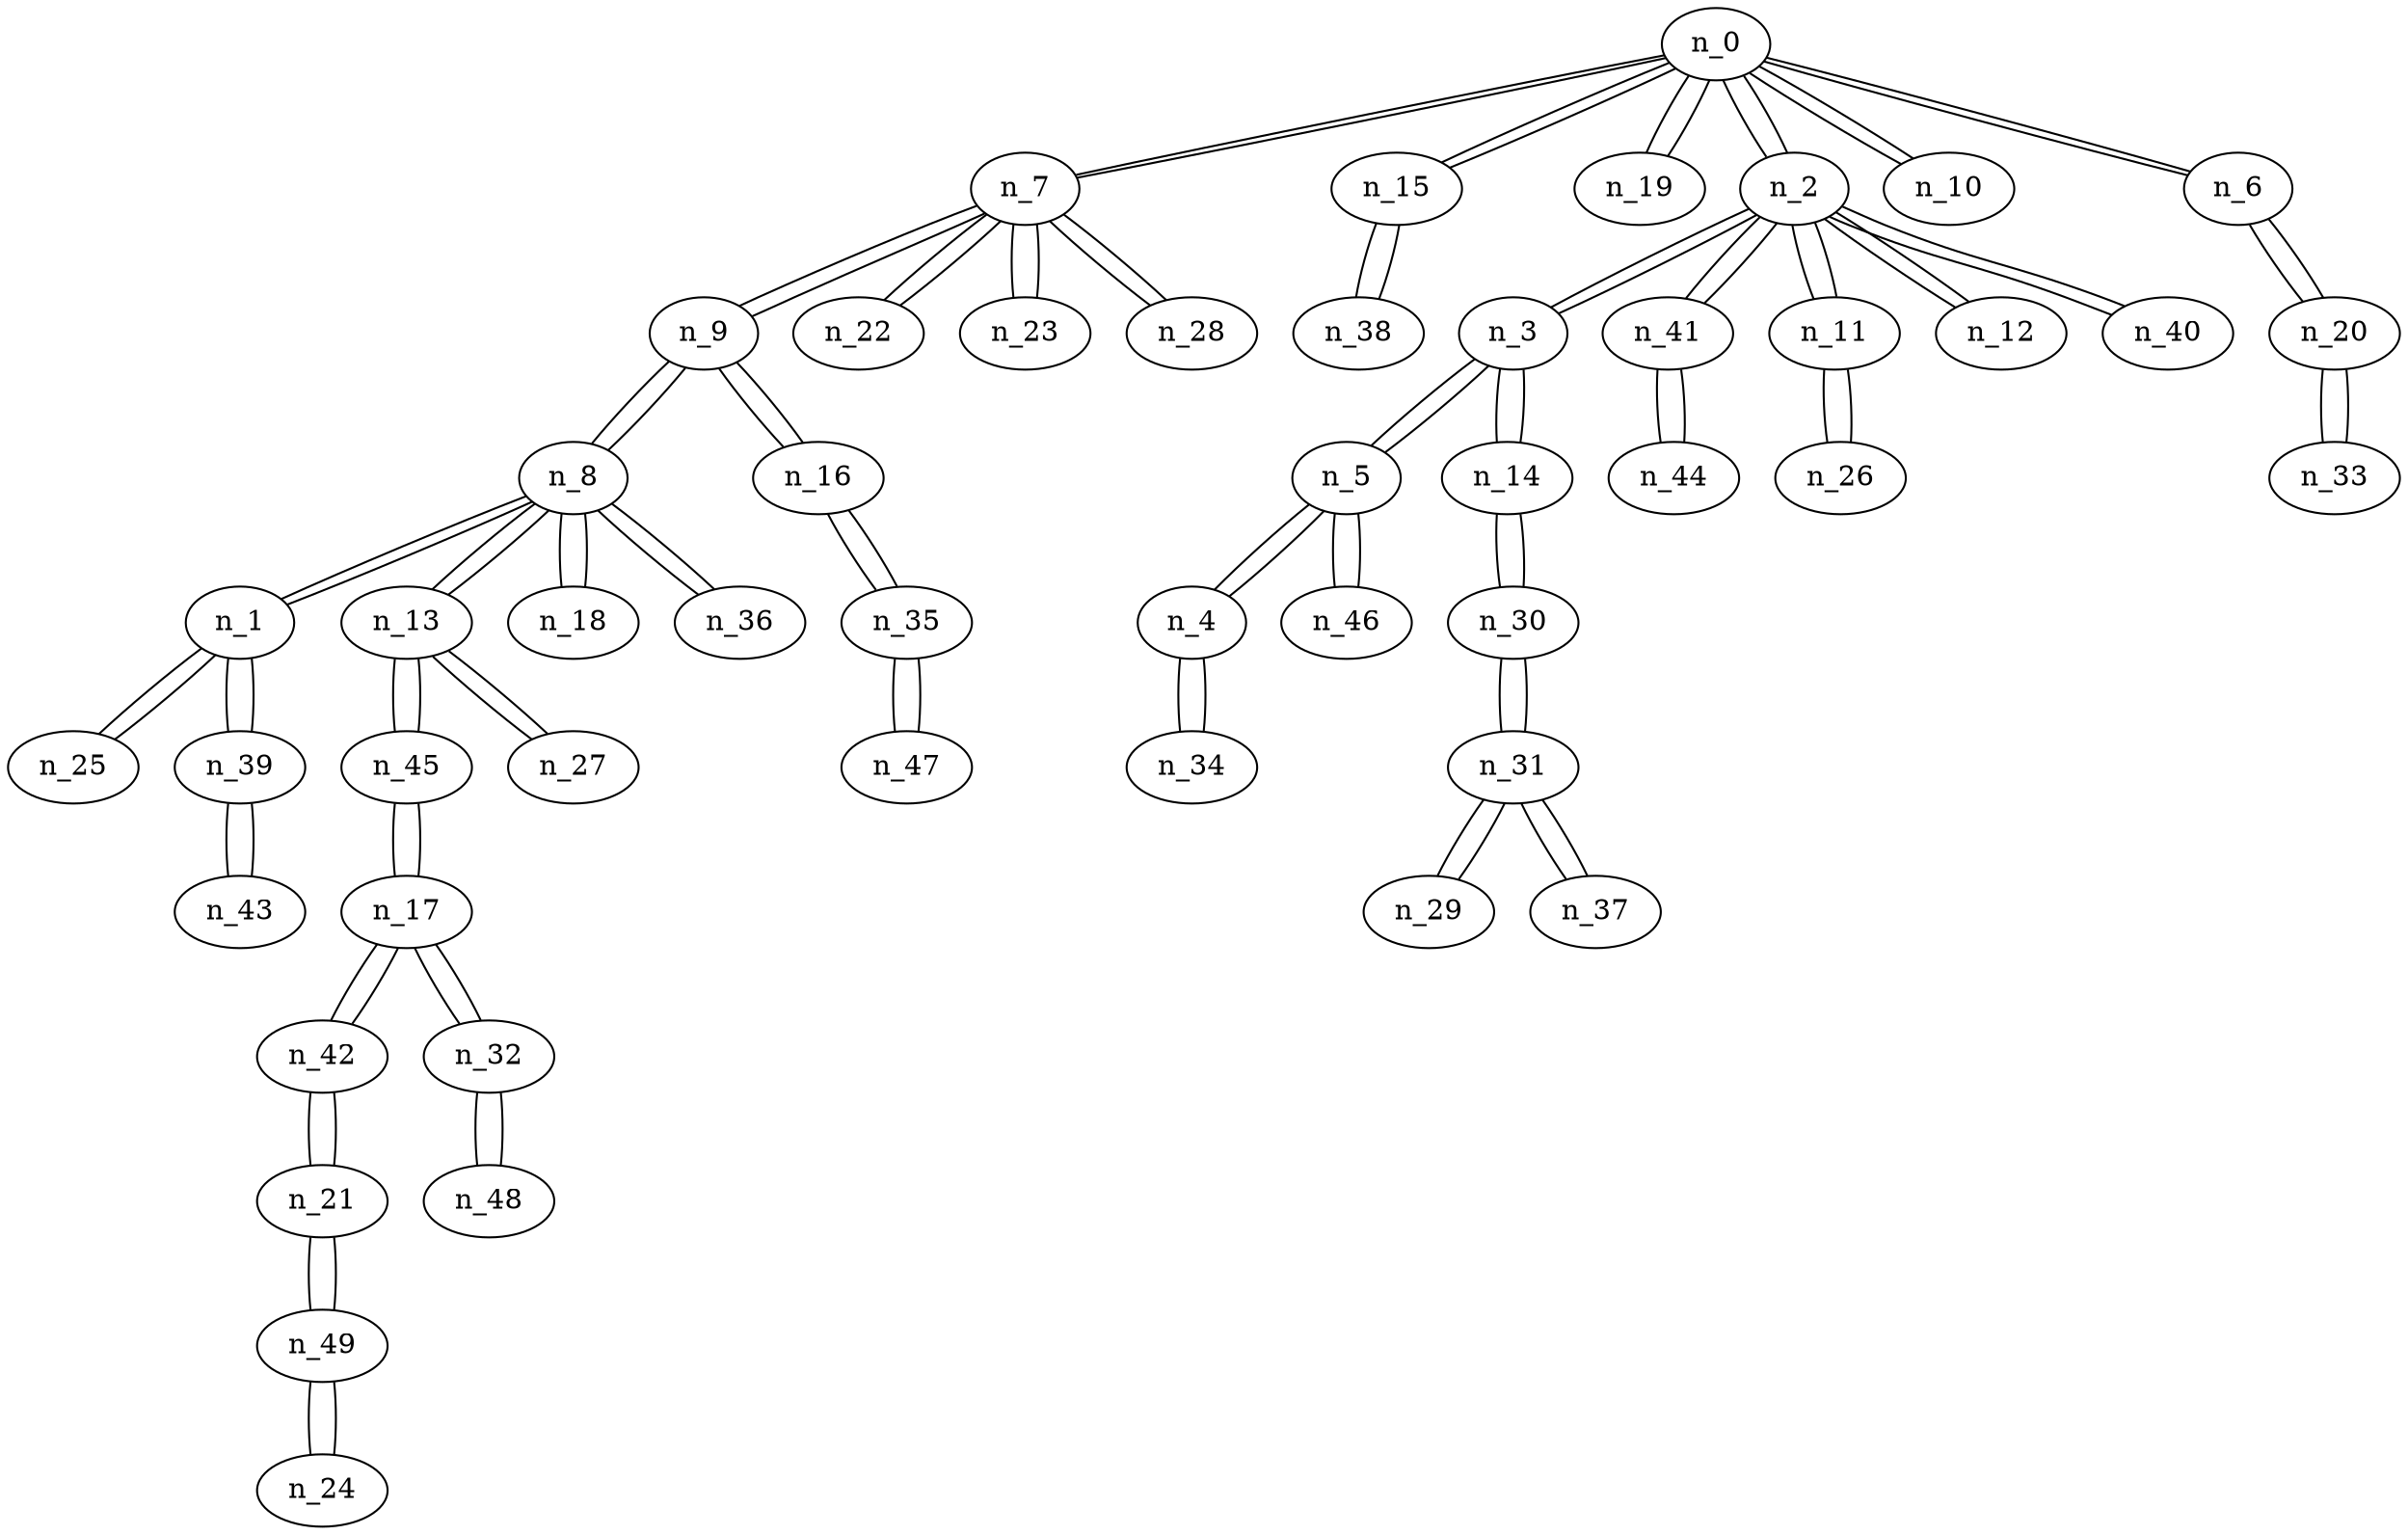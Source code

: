 graph g11 {
n_0--n_7
n_0--n_15
n_0--n_19
n_0--n_2
n_0--n_10
n_0--n_6
n_1--n_8
n_1--n_25
n_1--n_39
n_2--n_0
n_2--n_3
n_2--n_41
n_2--n_11
n_2--n_12
n_2--n_40
n_3--n_2
n_3--n_5
n_3--n_14
n_4--n_5
n_4--n_34
n_5--n_3
n_5--n_4
n_5--n_46
n_6--n_0
n_6--n_20
n_7--n_9
n_7--n_22
n_7--n_23
n_7--n_28
n_7--n_0
n_8--n_13
n_8--n_1
n_8--n_9
n_8--n_18
n_8--n_36
n_9--n_8
n_9--n_7
n_9--n_16
n_10--n_0
n_11--n_2
n_11--n_26
n_12--n_2
n_13--n_45
n_13--n_8
n_13--n_27
n_14--n_3
n_14--n_30
n_15--n_0
n_15--n_38
n_16--n_9
n_16--n_35
n_17--n_42
n_17--n_45
n_17--n_32
n_18--n_8
n_19--n_0
n_20--n_6
n_20--n_33
n_21--n_49
n_21--n_42
n_22--n_7
n_23--n_7
n_24--n_49
n_25--n_1
n_26--n_11
n_27--n_13
n_28--n_7
n_29--n_31
n_30--n_14
n_30--n_31
n_31--n_30
n_31--n_37
n_31--n_29
n_32--n_17
n_32--n_48
n_33--n_20
n_34--n_4
n_35--n_16
n_35--n_47
n_36--n_8
n_37--n_31
n_38--n_15
n_39--n_1
n_39--n_43
n_40--n_2
n_41--n_2
n_41--n_44
n_42--n_21
n_42--n_17
n_43--n_39
n_44--n_41
n_45--n_17
n_45--n_13
n_46--n_5
n_47--n_35
n_48--n_32
n_49--n_24
n_49--n_21
}